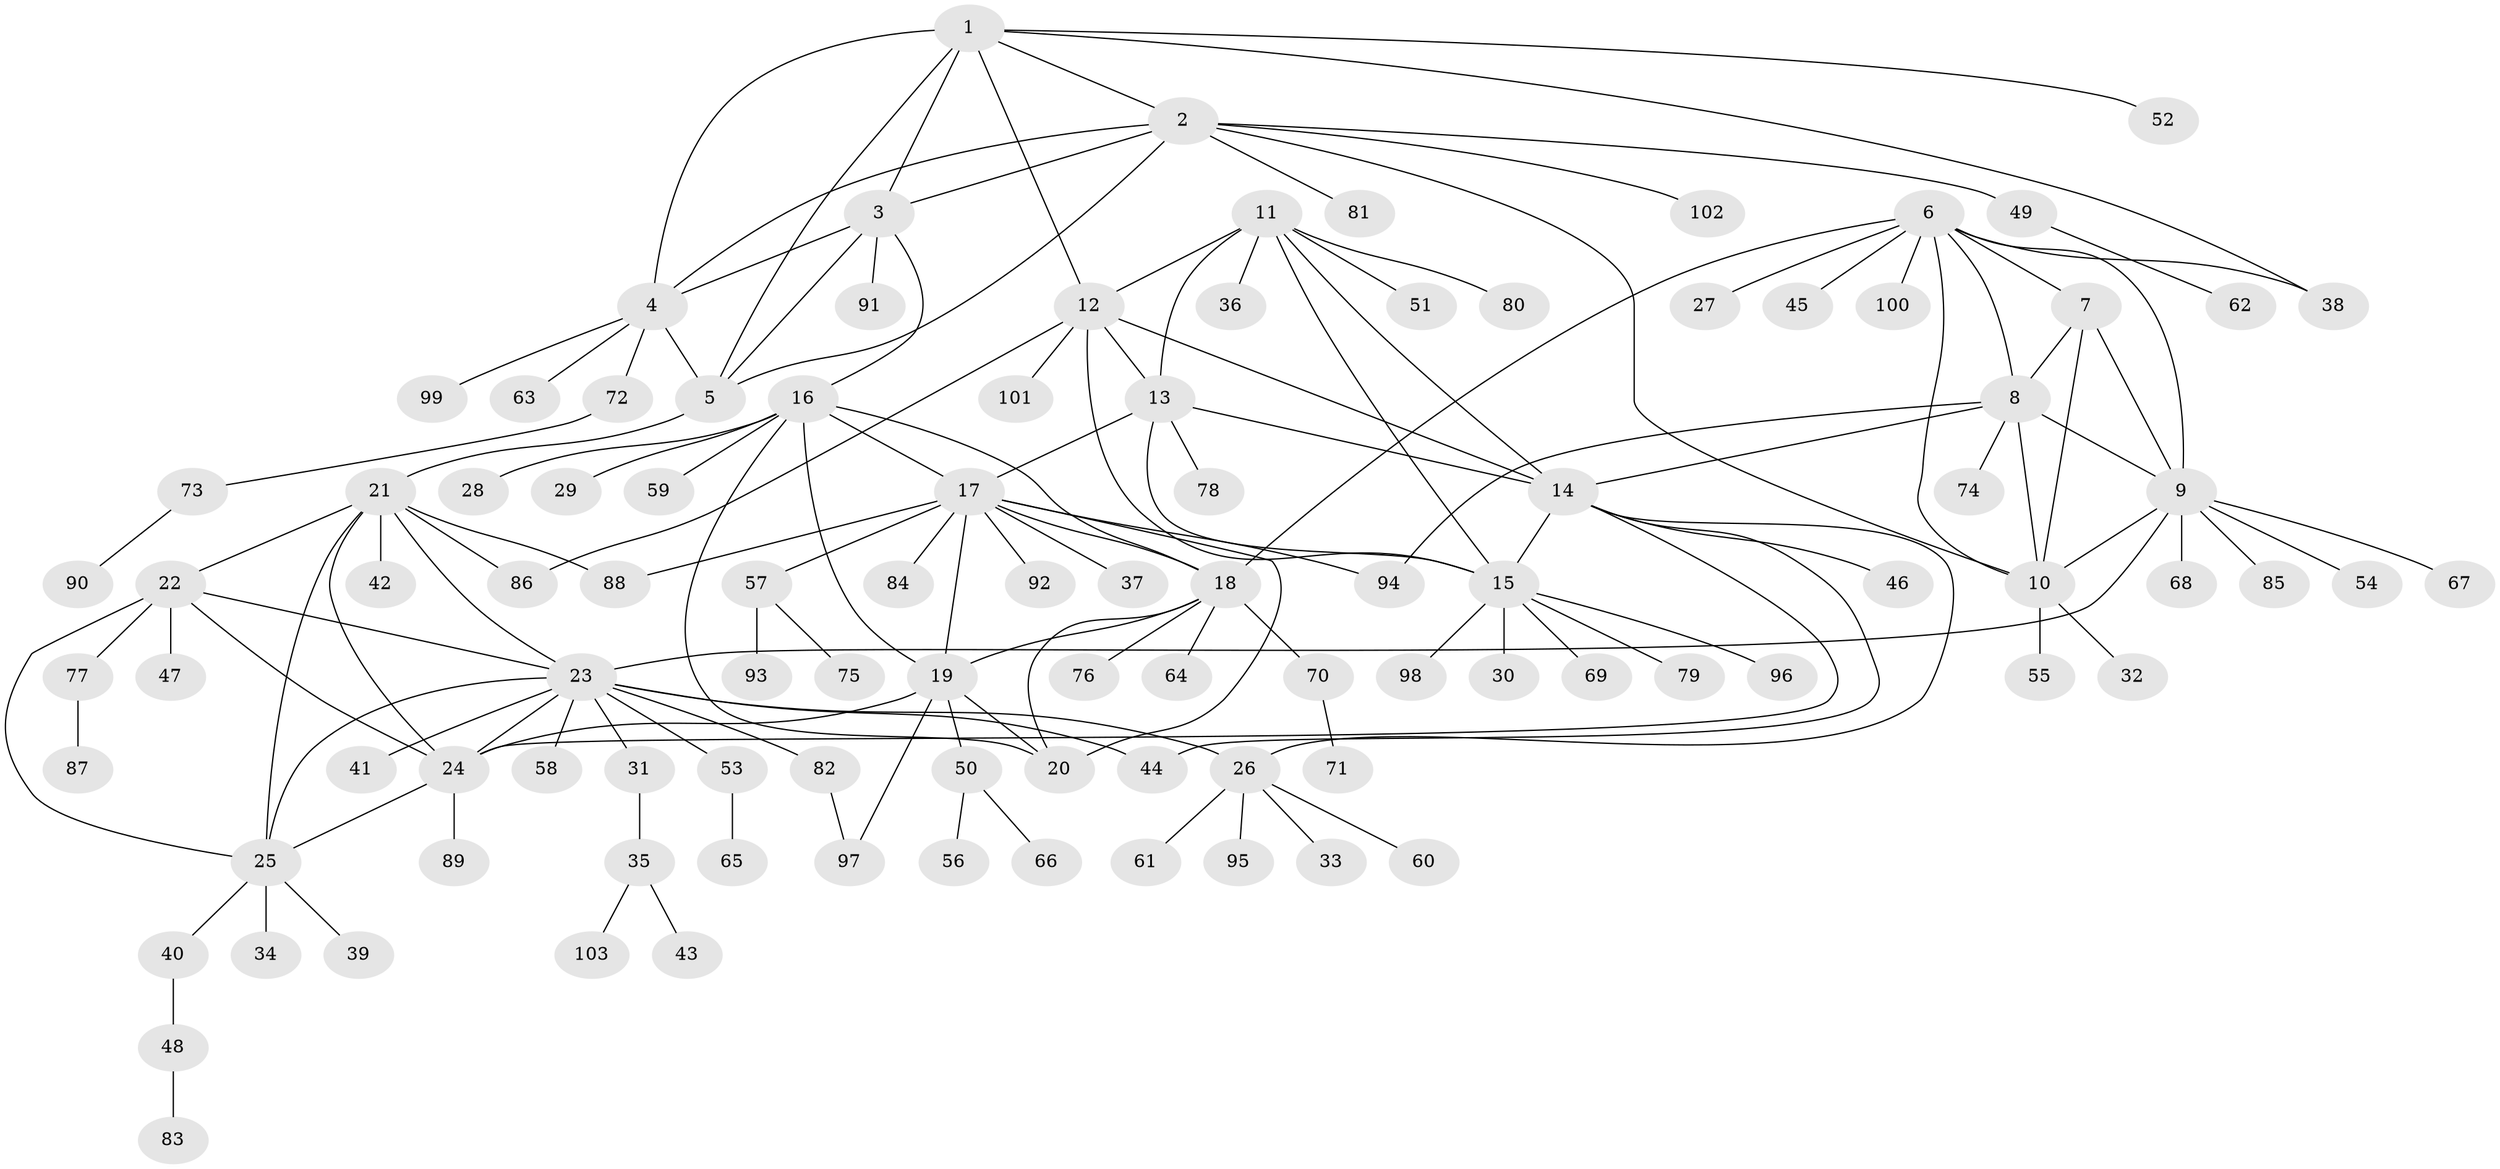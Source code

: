 // Generated by graph-tools (version 1.1) at 2025/54/03/09/25 04:54:19]
// undirected, 103 vertices, 145 edges
graph export_dot {
graph [start="1"]
  node [color=gray90,style=filled];
  1;
  2;
  3;
  4;
  5;
  6;
  7;
  8;
  9;
  10;
  11;
  12;
  13;
  14;
  15;
  16;
  17;
  18;
  19;
  20;
  21;
  22;
  23;
  24;
  25;
  26;
  27;
  28;
  29;
  30;
  31;
  32;
  33;
  34;
  35;
  36;
  37;
  38;
  39;
  40;
  41;
  42;
  43;
  44;
  45;
  46;
  47;
  48;
  49;
  50;
  51;
  52;
  53;
  54;
  55;
  56;
  57;
  58;
  59;
  60;
  61;
  62;
  63;
  64;
  65;
  66;
  67;
  68;
  69;
  70;
  71;
  72;
  73;
  74;
  75;
  76;
  77;
  78;
  79;
  80;
  81;
  82;
  83;
  84;
  85;
  86;
  87;
  88;
  89;
  90;
  91;
  92;
  93;
  94;
  95;
  96;
  97;
  98;
  99;
  100;
  101;
  102;
  103;
  1 -- 2;
  1 -- 3;
  1 -- 4;
  1 -- 5;
  1 -- 12;
  1 -- 38;
  1 -- 52;
  2 -- 3;
  2 -- 4;
  2 -- 5;
  2 -- 10;
  2 -- 49;
  2 -- 81;
  2 -- 102;
  3 -- 4;
  3 -- 5;
  3 -- 16;
  3 -- 91;
  4 -- 5;
  4 -- 63;
  4 -- 72;
  4 -- 99;
  5 -- 21;
  6 -- 7;
  6 -- 8;
  6 -- 9;
  6 -- 10;
  6 -- 18;
  6 -- 27;
  6 -- 38;
  6 -- 45;
  6 -- 100;
  7 -- 8;
  7 -- 9;
  7 -- 10;
  8 -- 9;
  8 -- 10;
  8 -- 14;
  8 -- 74;
  8 -- 94;
  9 -- 10;
  9 -- 23;
  9 -- 54;
  9 -- 67;
  9 -- 68;
  9 -- 85;
  10 -- 32;
  10 -- 55;
  11 -- 12;
  11 -- 13;
  11 -- 14;
  11 -- 15;
  11 -- 36;
  11 -- 51;
  11 -- 80;
  12 -- 13;
  12 -- 14;
  12 -- 15;
  12 -- 86;
  12 -- 101;
  13 -- 14;
  13 -- 15;
  13 -- 17;
  13 -- 78;
  14 -- 15;
  14 -- 24;
  14 -- 26;
  14 -- 44;
  14 -- 46;
  15 -- 30;
  15 -- 69;
  15 -- 79;
  15 -- 96;
  15 -- 98;
  16 -- 17;
  16 -- 18;
  16 -- 19;
  16 -- 20;
  16 -- 28;
  16 -- 29;
  16 -- 59;
  17 -- 18;
  17 -- 19;
  17 -- 20;
  17 -- 37;
  17 -- 57;
  17 -- 84;
  17 -- 88;
  17 -- 92;
  17 -- 94;
  18 -- 19;
  18 -- 20;
  18 -- 64;
  18 -- 70;
  18 -- 76;
  19 -- 20;
  19 -- 24;
  19 -- 50;
  19 -- 97;
  21 -- 22;
  21 -- 23;
  21 -- 24;
  21 -- 25;
  21 -- 42;
  21 -- 86;
  21 -- 88;
  22 -- 23;
  22 -- 24;
  22 -- 25;
  22 -- 47;
  22 -- 77;
  23 -- 24;
  23 -- 25;
  23 -- 26;
  23 -- 31;
  23 -- 41;
  23 -- 44;
  23 -- 53;
  23 -- 58;
  23 -- 82;
  24 -- 25;
  24 -- 89;
  25 -- 34;
  25 -- 39;
  25 -- 40;
  26 -- 33;
  26 -- 60;
  26 -- 61;
  26 -- 95;
  31 -- 35;
  35 -- 43;
  35 -- 103;
  40 -- 48;
  48 -- 83;
  49 -- 62;
  50 -- 56;
  50 -- 66;
  53 -- 65;
  57 -- 75;
  57 -- 93;
  70 -- 71;
  72 -- 73;
  73 -- 90;
  77 -- 87;
  82 -- 97;
}
